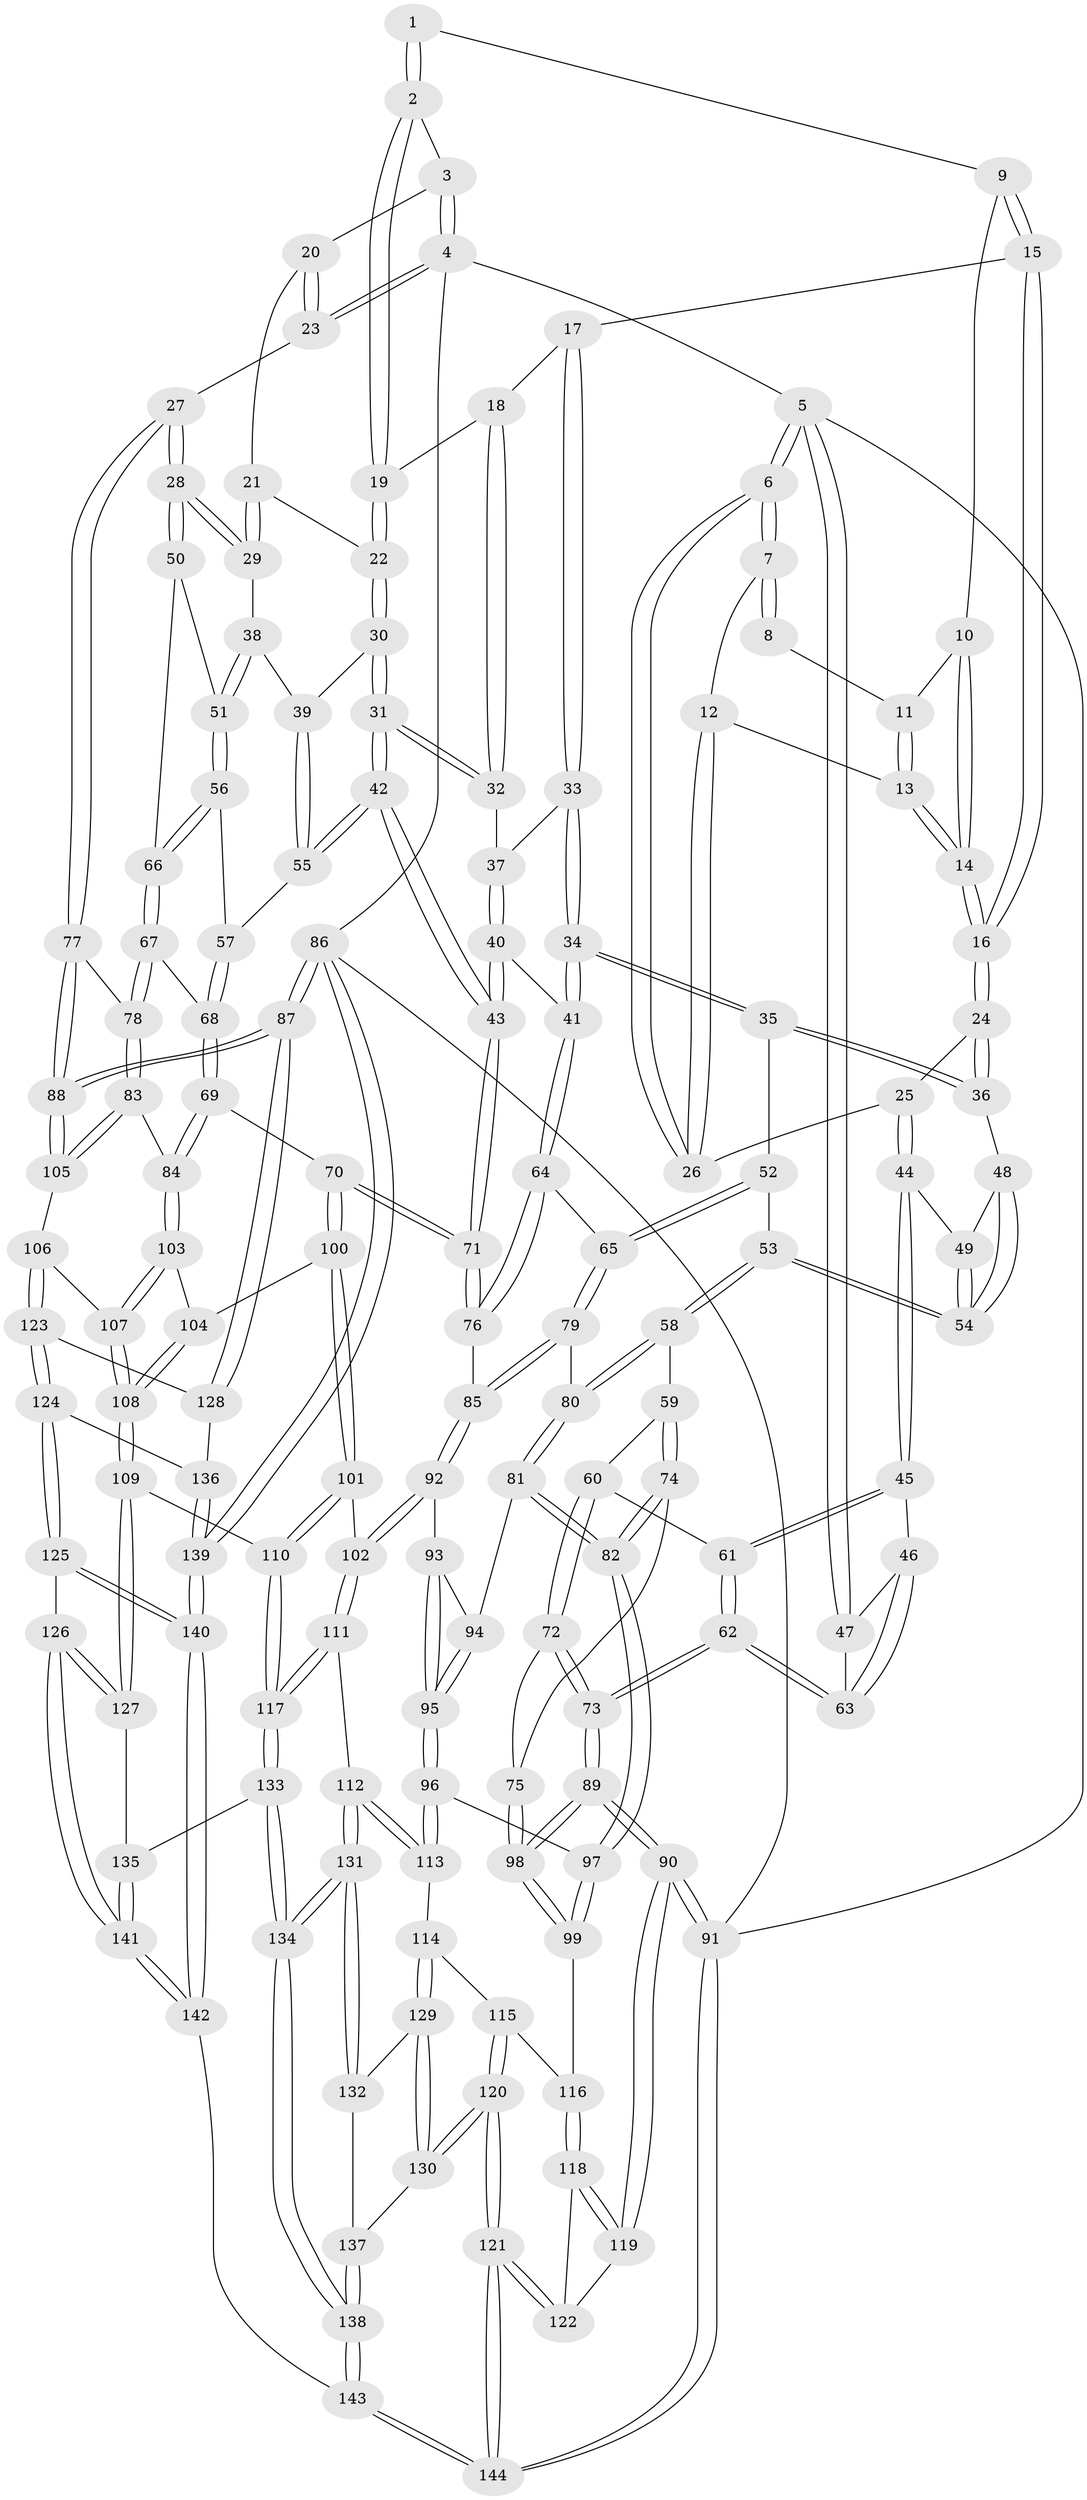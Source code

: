 // Generated by graph-tools (version 1.1) at 2025/16/03/09/25 04:16:59]
// undirected, 144 vertices, 357 edges
graph export_dot {
graph [start="1"]
  node [color=gray90,style=filled];
  1 [pos="+0.4195072003110487+0"];
  2 [pos="+0.7323818578313536+0"];
  3 [pos="+0.8440190284783489+0"];
  4 [pos="+1+0"];
  5 [pos="+0+0"];
  6 [pos="+0+0"];
  7 [pos="+0+0"];
  8 [pos="+0.3424482826507115+0"];
  9 [pos="+0.43606406391401287+0.027485938703206717"];
  10 [pos="+0.36883391437004914+0.03988537744760333"];
  11 [pos="+0.333159938098628+0"];
  12 [pos="+0.28942172039582814+0.07983215598665871"];
  13 [pos="+0.31256133853325047+0.07704407434957605"];
  14 [pos="+0.3399856986010641+0.09214568672513089"];
  15 [pos="+0.45345782519061834+0.09611328024427862"];
  16 [pos="+0.40203920538192744+0.14835180409931772"];
  17 [pos="+0.5868708884756961+0.09333762580463618"];
  18 [pos="+0.6892832081050703+0.006816905176648914"];
  19 [pos="+0.7101023305695587+0"];
  20 [pos="+0.9528284200294291+0.07331353248497922"];
  21 [pos="+0.9159120847203589+0.12698359366214165"];
  22 [pos="+0.7537559198726922+0.05464396248795184"];
  23 [pos="+1+0.11073835523308373"];
  24 [pos="+0.39906511703033126+0.16469236334422802"];
  25 [pos="+0.2150033887892882+0.16337884223130963"];
  26 [pos="+0.2134218336472576+0.14579864763153774"];
  27 [pos="+1+0.2201202504388796"];
  28 [pos="+1+0.2209440553767433"];
  29 [pos="+0.9450005323593827+0.18569510188998908"];
  30 [pos="+0.7615621794453415+0.09449043741530434"];
  31 [pos="+0.7269091366745022+0.3194452513502748"];
  32 [pos="+0.6680117726983025+0.19975661855411672"];
  33 [pos="+0.5816871141969376+0.12568558021317675"];
  34 [pos="+0.5384031974443604+0.23578517802175436"];
  35 [pos="+0.4165759661421103+0.20088789518949057"];
  36 [pos="+0.4002129344414791+0.17462911338762704"];
  37 [pos="+0.6319777923373531+0.21136760380602096"];
  38 [pos="+0.9338207149327903+0.19509224844872775"];
  39 [pos="+0.8540635125095178+0.22226580275053442"];
  40 [pos="+0.6207846100382794+0.3103594639374687"];
  41 [pos="+0.5695445640504461+0.3107643356655967"];
  42 [pos="+0.7270785594919219+0.3263220778115203"];
  43 [pos="+0.7223590087761281+0.33222384453989706"];
  44 [pos="+0.20736667431430608+0.19460647355081212"];
  45 [pos="+0.19329985142046077+0.2088813455078717"];
  46 [pos="+0.1563951474071493+0.2010196466080288"];
  47 [pos="+0+0"];
  48 [pos="+0.3869671543063106+0.18432920990010432"];
  49 [pos="+0.23757586808258957+0.21221289039064373"];
  50 [pos="+0.9699259180467802+0.2999239493208471"];
  51 [pos="+0.9227565397320616+0.2791749119784538"];
  52 [pos="+0.41344432780175233+0.24741377816242205"];
  53 [pos="+0.3132150364411553+0.3467801776809111"];
  54 [pos="+0.3009108302389361+0.25807394758106356"];
  55 [pos="+0.8208681948112995+0.29563949436892"];
  56 [pos="+0.873897953818929+0.31664198795411536"];
  57 [pos="+0.8594730792229817+0.3121852070664582"];
  58 [pos="+0.3130120134849839+0.3477096390928889"];
  59 [pos="+0.17941088919527753+0.31972318680740247"];
  60 [pos="+0.17693412016306304+0.3179266247195542"];
  61 [pos="+0.1664871412107047+0.30089708310720426"];
  62 [pos="+0+0.29955843531466125"];
  63 [pos="+0+0.24055444363123776"];
  64 [pos="+0.5538182715570642+0.3269435007455585"];
  65 [pos="+0.48167652352059465+0.38422350618622175"];
  66 [pos="+0.9259941484605981+0.3715747469323677"];
  67 [pos="+0.9270322674193948+0.37456716709452975"];
  68 [pos="+0.8519779037368391+0.42989345756448083"];
  69 [pos="+0.7946595048910984+0.4842236637187476"];
  70 [pos="+0.7405585670136116+0.46583284525713037"];
  71 [pos="+0.7402782388564261+0.46538960248397815"];
  72 [pos="+0.12853246634117177+0.3929901651444316"];
  73 [pos="+0+0.3377673092315354"];
  74 [pos="+0.21336571219334294+0.47990979296526665"];
  75 [pos="+0.13492010762167217+0.473661927355424"];
  76 [pos="+0.6293580296788707+0.4658981594683275"];
  77 [pos="+1+0.3944402477611063"];
  78 [pos="+0.9794383587812665+0.4125009879156416"];
  79 [pos="+0.47380959343470225+0.397871337004747"];
  80 [pos="+0.34474408268711115+0.4142562579470251"];
  81 [pos="+0.3419324567246852+0.4189551068957768"];
  82 [pos="+0.2493168279906707+0.4978473667619978"];
  83 [pos="+0.8975390600797105+0.5449596536167224"];
  84 [pos="+0.8108110978630976+0.4972611608123851"];
  85 [pos="+0.519945210750218+0.48960922572073007"];
  86 [pos="+1+1"];
  87 [pos="+1+0.7485967063995227"];
  88 [pos="+1+0.6017180350668822"];
  89 [pos="+0+0.565064308105371"];
  90 [pos="+0+0.7676946047287698"];
  91 [pos="+0+1"];
  92 [pos="+0.5107792515080268+0.5721291722459215"];
  93 [pos="+0.49322450787066463+0.576699450017078"];
  94 [pos="+0.365917001262544+0.47104255713833126"];
  95 [pos="+0.40372333028178703+0.6104162844685223"];
  96 [pos="+0.38525421130186815+0.6252099938528393"];
  97 [pos="+0.25470765695541564+0.5826123272315643"];
  98 [pos="+0+0.5647783861372162"];
  99 [pos="+0.21375927003182274+0.631259288588897"];
  100 [pos="+0.6810402555330182+0.5857990236714614"];
  101 [pos="+0.6535931794303028+0.6106901482119002"];
  102 [pos="+0.5595099533906366+0.6193271040540884"];
  103 [pos="+0.7849701987418295+0.6384319459988217"];
  104 [pos="+0.7389803383101514+0.6227427407023757"];
  105 [pos="+0.9166955385025563+0.5732998568034949"];
  106 [pos="+0.863612877427994+0.718745816236123"];
  107 [pos="+0.8503275607642429+0.7185685810510607"];
  108 [pos="+0.7562032378802308+0.7492790595034314"];
  109 [pos="+0.7162830916017117+0.7667355219110584"];
  110 [pos="+0.7161776838270258+0.7667133674455293"];
  111 [pos="+0.5446661975105312+0.7070384790173665"];
  112 [pos="+0.4605978744760434+0.7727635721205168"];
  113 [pos="+0.3888640795882498+0.7495623310274205"];
  114 [pos="+0.35645183054869123+0.7683197353910548"];
  115 [pos="+0.21803652980231222+0.7168574431062659"];
  116 [pos="+0.2149889682039948+0.7147409315219975"];
  117 [pos="+0.6477040133011707+0.7916996240900276"];
  118 [pos="+0.2033530707032013+0.7229764843833169"];
  119 [pos="+0+0.7724215095303364"];
  120 [pos="+0.2598065287764111+0.909587219188792"];
  121 [pos="+0.22893814191630896+0.941660095960986"];
  122 [pos="+0.157972781972651+0.8484993041968564"];
  123 [pos="+0.8812333776500643+0.7376955109005202"];
  124 [pos="+0.8775855099228821+0.8738012903369051"];
  125 [pos="+0.8348063735893823+0.905647139789431"];
  126 [pos="+0.7765048567889091+0.9061690935522158"];
  127 [pos="+0.7696553271335038+0.9004976927071091"];
  128 [pos="+1+0.7649714248443416"];
  129 [pos="+0.35280500998659164+0.7785521487973642"];
  130 [pos="+0.2787558009761832+0.8972094850234287"];
  131 [pos="+0.5234625900182428+0.9162103060515278"];
  132 [pos="+0.40102491968064763+0.8891654022351895"];
  133 [pos="+0.5832856043211372+0.8973625917205401"];
  134 [pos="+0.532078442975694+0.9268192379016547"];
  135 [pos="+0.6576103571237812+0.9178574637535739"];
  136 [pos="+0.9246320837064439+0.8911664504907175"];
  137 [pos="+0.35383848162593273+0.9096297020577441"];
  138 [pos="+0.5004203642760223+1"];
  139 [pos="+1+1"];
  140 [pos="+0.9996684632811879+1"];
  141 [pos="+0.7299469250977356+1"];
  142 [pos="+0.7145861314071714+1"];
  143 [pos="+0.4944316596707137+1"];
  144 [pos="+0.1441056435902489+1"];
  1 -- 2;
  1 -- 2;
  1 -- 9;
  2 -- 3;
  2 -- 19;
  2 -- 19;
  3 -- 4;
  3 -- 4;
  3 -- 20;
  4 -- 5;
  4 -- 23;
  4 -- 23;
  4 -- 86;
  5 -- 6;
  5 -- 6;
  5 -- 47;
  5 -- 47;
  5 -- 91;
  6 -- 7;
  6 -- 7;
  6 -- 26;
  6 -- 26;
  7 -- 8;
  7 -- 8;
  7 -- 12;
  8 -- 11;
  9 -- 10;
  9 -- 15;
  9 -- 15;
  10 -- 11;
  10 -- 14;
  10 -- 14;
  11 -- 13;
  11 -- 13;
  12 -- 13;
  12 -- 26;
  12 -- 26;
  13 -- 14;
  13 -- 14;
  14 -- 16;
  14 -- 16;
  15 -- 16;
  15 -- 16;
  15 -- 17;
  16 -- 24;
  16 -- 24;
  17 -- 18;
  17 -- 33;
  17 -- 33;
  18 -- 19;
  18 -- 32;
  18 -- 32;
  19 -- 22;
  19 -- 22;
  20 -- 21;
  20 -- 23;
  20 -- 23;
  21 -- 22;
  21 -- 29;
  21 -- 29;
  22 -- 30;
  22 -- 30;
  23 -- 27;
  24 -- 25;
  24 -- 36;
  24 -- 36;
  25 -- 26;
  25 -- 44;
  25 -- 44;
  27 -- 28;
  27 -- 28;
  27 -- 77;
  27 -- 77;
  28 -- 29;
  28 -- 29;
  28 -- 50;
  28 -- 50;
  29 -- 38;
  30 -- 31;
  30 -- 31;
  30 -- 39;
  31 -- 32;
  31 -- 32;
  31 -- 42;
  31 -- 42;
  32 -- 37;
  33 -- 34;
  33 -- 34;
  33 -- 37;
  34 -- 35;
  34 -- 35;
  34 -- 41;
  34 -- 41;
  35 -- 36;
  35 -- 36;
  35 -- 52;
  36 -- 48;
  37 -- 40;
  37 -- 40;
  38 -- 39;
  38 -- 51;
  38 -- 51;
  39 -- 55;
  39 -- 55;
  40 -- 41;
  40 -- 43;
  40 -- 43;
  41 -- 64;
  41 -- 64;
  42 -- 43;
  42 -- 43;
  42 -- 55;
  42 -- 55;
  43 -- 71;
  43 -- 71;
  44 -- 45;
  44 -- 45;
  44 -- 49;
  45 -- 46;
  45 -- 61;
  45 -- 61;
  46 -- 47;
  46 -- 63;
  46 -- 63;
  47 -- 63;
  48 -- 49;
  48 -- 54;
  48 -- 54;
  49 -- 54;
  49 -- 54;
  50 -- 51;
  50 -- 66;
  51 -- 56;
  51 -- 56;
  52 -- 53;
  52 -- 65;
  52 -- 65;
  53 -- 54;
  53 -- 54;
  53 -- 58;
  53 -- 58;
  55 -- 57;
  56 -- 57;
  56 -- 66;
  56 -- 66;
  57 -- 68;
  57 -- 68;
  58 -- 59;
  58 -- 80;
  58 -- 80;
  59 -- 60;
  59 -- 74;
  59 -- 74;
  60 -- 61;
  60 -- 72;
  60 -- 72;
  61 -- 62;
  61 -- 62;
  62 -- 63;
  62 -- 63;
  62 -- 73;
  62 -- 73;
  64 -- 65;
  64 -- 76;
  64 -- 76;
  65 -- 79;
  65 -- 79;
  66 -- 67;
  66 -- 67;
  67 -- 68;
  67 -- 78;
  67 -- 78;
  68 -- 69;
  68 -- 69;
  69 -- 70;
  69 -- 84;
  69 -- 84;
  70 -- 71;
  70 -- 71;
  70 -- 100;
  70 -- 100;
  71 -- 76;
  71 -- 76;
  72 -- 73;
  72 -- 73;
  72 -- 75;
  73 -- 89;
  73 -- 89;
  74 -- 75;
  74 -- 82;
  74 -- 82;
  75 -- 98;
  75 -- 98;
  76 -- 85;
  77 -- 78;
  77 -- 88;
  77 -- 88;
  78 -- 83;
  78 -- 83;
  79 -- 80;
  79 -- 85;
  79 -- 85;
  80 -- 81;
  80 -- 81;
  81 -- 82;
  81 -- 82;
  81 -- 94;
  82 -- 97;
  82 -- 97;
  83 -- 84;
  83 -- 105;
  83 -- 105;
  84 -- 103;
  84 -- 103;
  85 -- 92;
  85 -- 92;
  86 -- 87;
  86 -- 87;
  86 -- 139;
  86 -- 139;
  86 -- 91;
  87 -- 88;
  87 -- 88;
  87 -- 128;
  87 -- 128;
  88 -- 105;
  88 -- 105;
  89 -- 90;
  89 -- 90;
  89 -- 98;
  89 -- 98;
  90 -- 91;
  90 -- 91;
  90 -- 119;
  90 -- 119;
  91 -- 144;
  91 -- 144;
  92 -- 93;
  92 -- 102;
  92 -- 102;
  93 -- 94;
  93 -- 95;
  93 -- 95;
  94 -- 95;
  94 -- 95;
  95 -- 96;
  95 -- 96;
  96 -- 97;
  96 -- 113;
  96 -- 113;
  97 -- 99;
  97 -- 99;
  98 -- 99;
  98 -- 99;
  99 -- 116;
  100 -- 101;
  100 -- 101;
  100 -- 104;
  101 -- 102;
  101 -- 110;
  101 -- 110;
  102 -- 111;
  102 -- 111;
  103 -- 104;
  103 -- 107;
  103 -- 107;
  104 -- 108;
  104 -- 108;
  105 -- 106;
  106 -- 107;
  106 -- 123;
  106 -- 123;
  107 -- 108;
  107 -- 108;
  108 -- 109;
  108 -- 109;
  109 -- 110;
  109 -- 127;
  109 -- 127;
  110 -- 117;
  110 -- 117;
  111 -- 112;
  111 -- 117;
  111 -- 117;
  112 -- 113;
  112 -- 113;
  112 -- 131;
  112 -- 131;
  113 -- 114;
  114 -- 115;
  114 -- 129;
  114 -- 129;
  115 -- 116;
  115 -- 120;
  115 -- 120;
  116 -- 118;
  116 -- 118;
  117 -- 133;
  117 -- 133;
  118 -- 119;
  118 -- 119;
  118 -- 122;
  119 -- 122;
  120 -- 121;
  120 -- 121;
  120 -- 130;
  120 -- 130;
  121 -- 122;
  121 -- 122;
  121 -- 144;
  121 -- 144;
  123 -- 124;
  123 -- 124;
  123 -- 128;
  124 -- 125;
  124 -- 125;
  124 -- 136;
  125 -- 126;
  125 -- 140;
  125 -- 140;
  126 -- 127;
  126 -- 127;
  126 -- 141;
  126 -- 141;
  127 -- 135;
  128 -- 136;
  129 -- 130;
  129 -- 130;
  129 -- 132;
  130 -- 137;
  131 -- 132;
  131 -- 132;
  131 -- 134;
  131 -- 134;
  132 -- 137;
  133 -- 134;
  133 -- 134;
  133 -- 135;
  134 -- 138;
  134 -- 138;
  135 -- 141;
  135 -- 141;
  136 -- 139;
  136 -- 139;
  137 -- 138;
  137 -- 138;
  138 -- 143;
  138 -- 143;
  139 -- 140;
  139 -- 140;
  140 -- 142;
  140 -- 142;
  141 -- 142;
  141 -- 142;
  142 -- 143;
  143 -- 144;
  143 -- 144;
}
